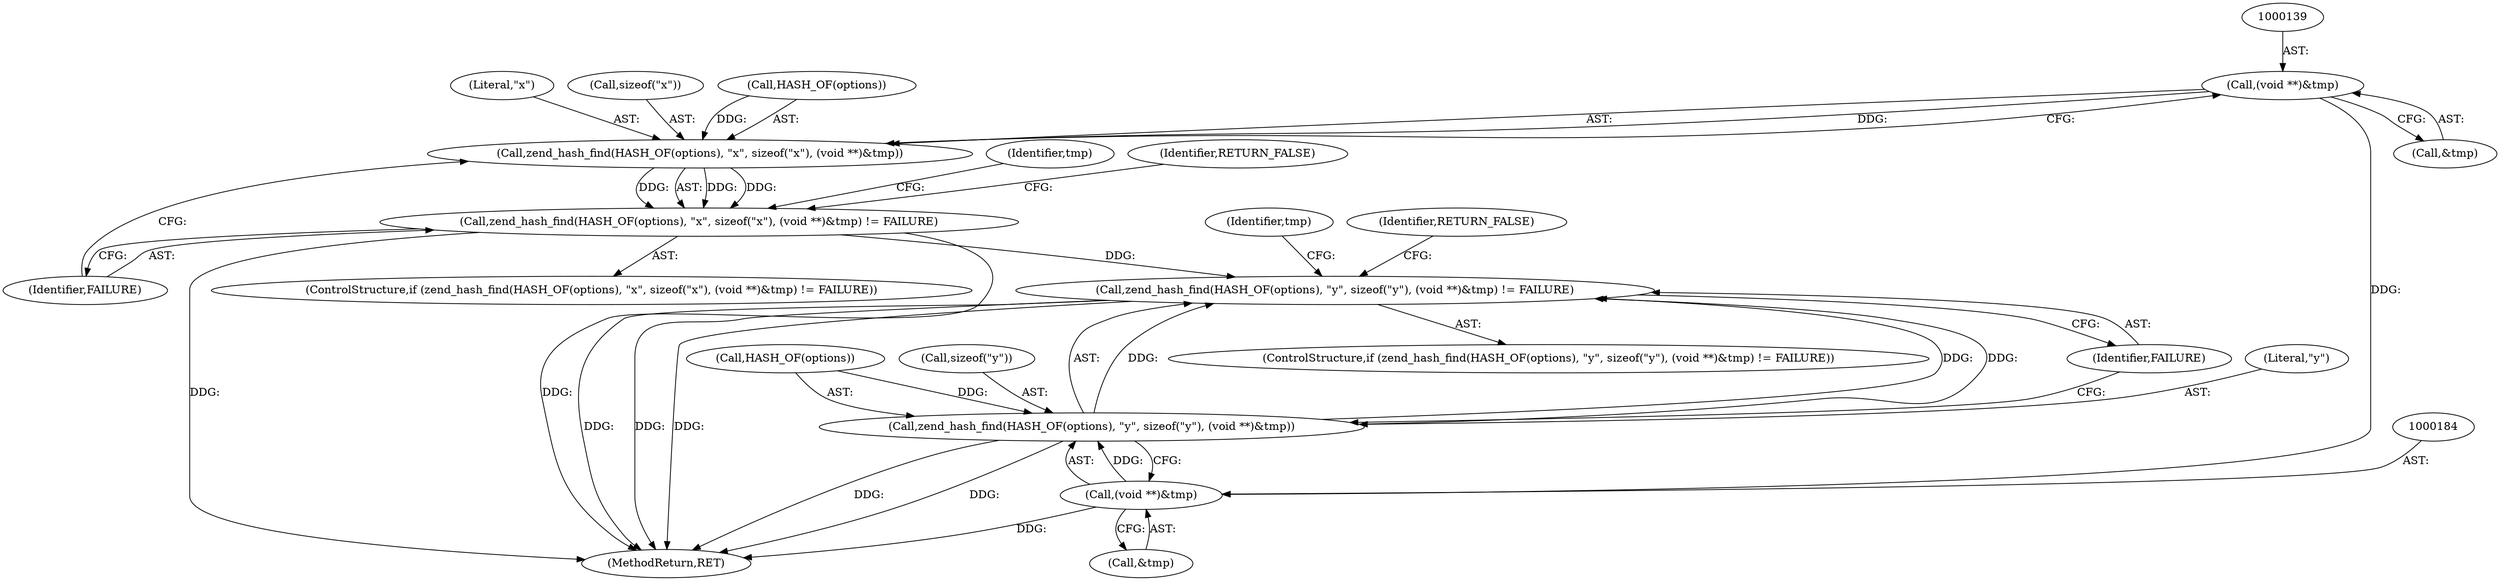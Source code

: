 digraph "0_php-src_2938329ce19cb8c4197dec146c3ec887c6f61d01_3@pointer" {
"1000138" [label="(Call,(void **)&tmp)"];
"1000132" [label="(Call,zend_hash_find(HASH_OF(options), \"x\", sizeof(\"x\"), (void **)&tmp))"];
"1000131" [label="(Call,zend_hash_find(HASH_OF(options), \"x\", sizeof(\"x\"), (void **)&tmp) != FAILURE)"];
"1000176" [label="(Call,zend_hash_find(HASH_OF(options), \"y\", sizeof(\"y\"), (void **)&tmp) != FAILURE)"];
"1000183" [label="(Call,(void **)&tmp)"];
"1000177" [label="(Call,zend_hash_find(HASH_OF(options), \"y\", sizeof(\"y\"), (void **)&tmp))"];
"1000130" [label="(ControlStructure,if (zend_hash_find(HASH_OF(options), \"x\", sizeof(\"x\"), (void **)&tmp) != FAILURE))"];
"1000142" [label="(Identifier,FAILURE)"];
"1000138" [label="(Call,(void **)&tmp)"];
"1000219" [label="(Identifier,RETURN_FALSE)"];
"1000136" [label="(Call,sizeof(\"x\"))"];
"1000180" [label="(Literal,\"y\")"];
"1000174" [label="(Identifier,RETURN_FALSE)"];
"1000133" [label="(Call,HASH_OF(options))"];
"1000178" [label="(Call,HASH_OF(options))"];
"1000135" [label="(Literal,\"x\")"];
"1000147" [label="(Identifier,tmp)"];
"1000176" [label="(Call,zend_hash_find(HASH_OF(options), \"y\", sizeof(\"y\"), (void **)&tmp) != FAILURE)"];
"1000187" [label="(Identifier,FAILURE)"];
"1000131" [label="(Call,zend_hash_find(HASH_OF(options), \"x\", sizeof(\"x\"), (void **)&tmp) != FAILURE)"];
"1000175" [label="(ControlStructure,if (zend_hash_find(HASH_OF(options), \"y\", sizeof(\"y\"), (void **)&tmp) != FAILURE))"];
"1000192" [label="(Identifier,tmp)"];
"1000183" [label="(Call,(void **)&tmp)"];
"1000185" [label="(Call,&tmp)"];
"1000181" [label="(Call,sizeof(\"y\"))"];
"1000177" [label="(Call,zend_hash_find(HASH_OF(options), \"y\", sizeof(\"y\"), (void **)&tmp))"];
"1000309" [label="(MethodReturn,RET)"];
"1000132" [label="(Call,zend_hash_find(HASH_OF(options), \"x\", sizeof(\"x\"), (void **)&tmp))"];
"1000140" [label="(Call,&tmp)"];
"1000138" -> "1000132"  [label="AST: "];
"1000138" -> "1000140"  [label="CFG: "];
"1000139" -> "1000138"  [label="AST: "];
"1000140" -> "1000138"  [label="AST: "];
"1000132" -> "1000138"  [label="CFG: "];
"1000138" -> "1000132"  [label="DDG: "];
"1000138" -> "1000183"  [label="DDG: "];
"1000132" -> "1000131"  [label="AST: "];
"1000133" -> "1000132"  [label="AST: "];
"1000135" -> "1000132"  [label="AST: "];
"1000136" -> "1000132"  [label="AST: "];
"1000142" -> "1000132"  [label="CFG: "];
"1000132" -> "1000131"  [label="DDG: "];
"1000132" -> "1000131"  [label="DDG: "];
"1000132" -> "1000131"  [label="DDG: "];
"1000133" -> "1000132"  [label="DDG: "];
"1000131" -> "1000130"  [label="AST: "];
"1000131" -> "1000142"  [label="CFG: "];
"1000142" -> "1000131"  [label="AST: "];
"1000147" -> "1000131"  [label="CFG: "];
"1000174" -> "1000131"  [label="CFG: "];
"1000131" -> "1000309"  [label="DDG: "];
"1000131" -> "1000309"  [label="DDG: "];
"1000131" -> "1000176"  [label="DDG: "];
"1000176" -> "1000175"  [label="AST: "];
"1000176" -> "1000187"  [label="CFG: "];
"1000177" -> "1000176"  [label="AST: "];
"1000187" -> "1000176"  [label="AST: "];
"1000192" -> "1000176"  [label="CFG: "];
"1000219" -> "1000176"  [label="CFG: "];
"1000176" -> "1000309"  [label="DDG: "];
"1000176" -> "1000309"  [label="DDG: "];
"1000176" -> "1000309"  [label="DDG: "];
"1000177" -> "1000176"  [label="DDG: "];
"1000177" -> "1000176"  [label="DDG: "];
"1000177" -> "1000176"  [label="DDG: "];
"1000183" -> "1000177"  [label="AST: "];
"1000183" -> "1000185"  [label="CFG: "];
"1000184" -> "1000183"  [label="AST: "];
"1000185" -> "1000183"  [label="AST: "];
"1000177" -> "1000183"  [label="CFG: "];
"1000183" -> "1000309"  [label="DDG: "];
"1000183" -> "1000177"  [label="DDG: "];
"1000178" -> "1000177"  [label="AST: "];
"1000180" -> "1000177"  [label="AST: "];
"1000181" -> "1000177"  [label="AST: "];
"1000187" -> "1000177"  [label="CFG: "];
"1000177" -> "1000309"  [label="DDG: "];
"1000177" -> "1000309"  [label="DDG: "];
"1000178" -> "1000177"  [label="DDG: "];
}
